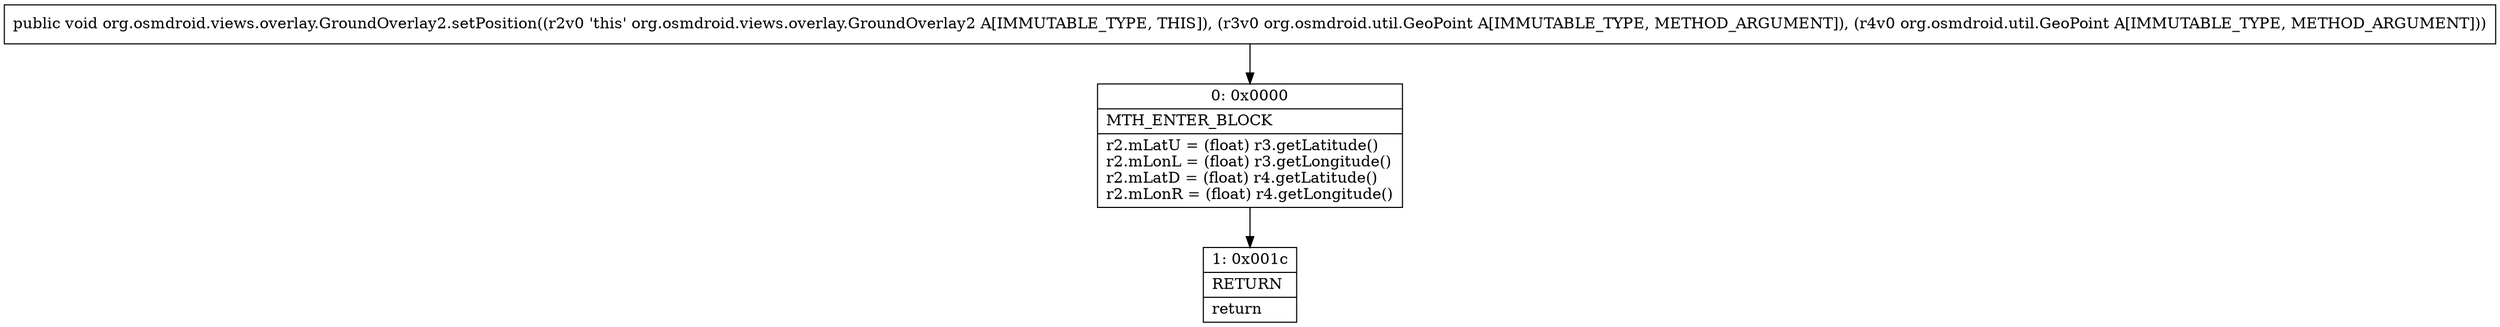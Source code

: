 digraph "CFG fororg.osmdroid.views.overlay.GroundOverlay2.setPosition(Lorg\/osmdroid\/util\/GeoPoint;Lorg\/osmdroid\/util\/GeoPoint;)V" {
Node_0 [shape=record,label="{0\:\ 0x0000|MTH_ENTER_BLOCK\l|r2.mLatU = (float) r3.getLatitude()\lr2.mLonL = (float) r3.getLongitude()\lr2.mLatD = (float) r4.getLatitude()\lr2.mLonR = (float) r4.getLongitude()\l}"];
Node_1 [shape=record,label="{1\:\ 0x001c|RETURN\l|return\l}"];
MethodNode[shape=record,label="{public void org.osmdroid.views.overlay.GroundOverlay2.setPosition((r2v0 'this' org.osmdroid.views.overlay.GroundOverlay2 A[IMMUTABLE_TYPE, THIS]), (r3v0 org.osmdroid.util.GeoPoint A[IMMUTABLE_TYPE, METHOD_ARGUMENT]), (r4v0 org.osmdroid.util.GeoPoint A[IMMUTABLE_TYPE, METHOD_ARGUMENT])) }"];
MethodNode -> Node_0;
Node_0 -> Node_1;
}

